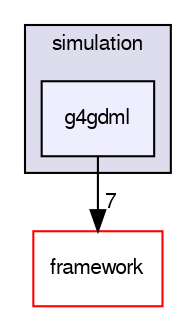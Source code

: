 digraph "/dev/shm/kenichi/update-e1039-doc/e1039-core/simulation/g4gdml" {
  bgcolor=transparent;
  compound=true
  node [ fontsize="10", fontname="FreeSans"];
  edge [ labelfontsize="10", labelfontname="FreeSans"];
  subgraph clusterdir_da541d554d94b5dd7d8677e6570914d2 {
    graph [ bgcolor="#ddddee", pencolor="black", label="simulation" fontname="FreeSans", fontsize="10", URL="dir_da541d554d94b5dd7d8677e6570914d2.html"]
  dir_a82a11dc94e7855df3c677887c2f8ffb [shape=box, label="g4gdml", style="filled", fillcolor="#eeeeff", pencolor="black", URL="dir_a82a11dc94e7855df3c677887c2f8ffb.html"];
  }
  dir_68879e08c6651a210f7d5b44f4a6e313 [shape=box label="framework" color="red" URL="dir_68879e08c6651a210f7d5b44f4a6e313.html"];
  dir_a82a11dc94e7855df3c677887c2f8ffb->dir_68879e08c6651a210f7d5b44f4a6e313 [headlabel="7", labeldistance=1.5 headhref="dir_000075_000024.html"];
}

